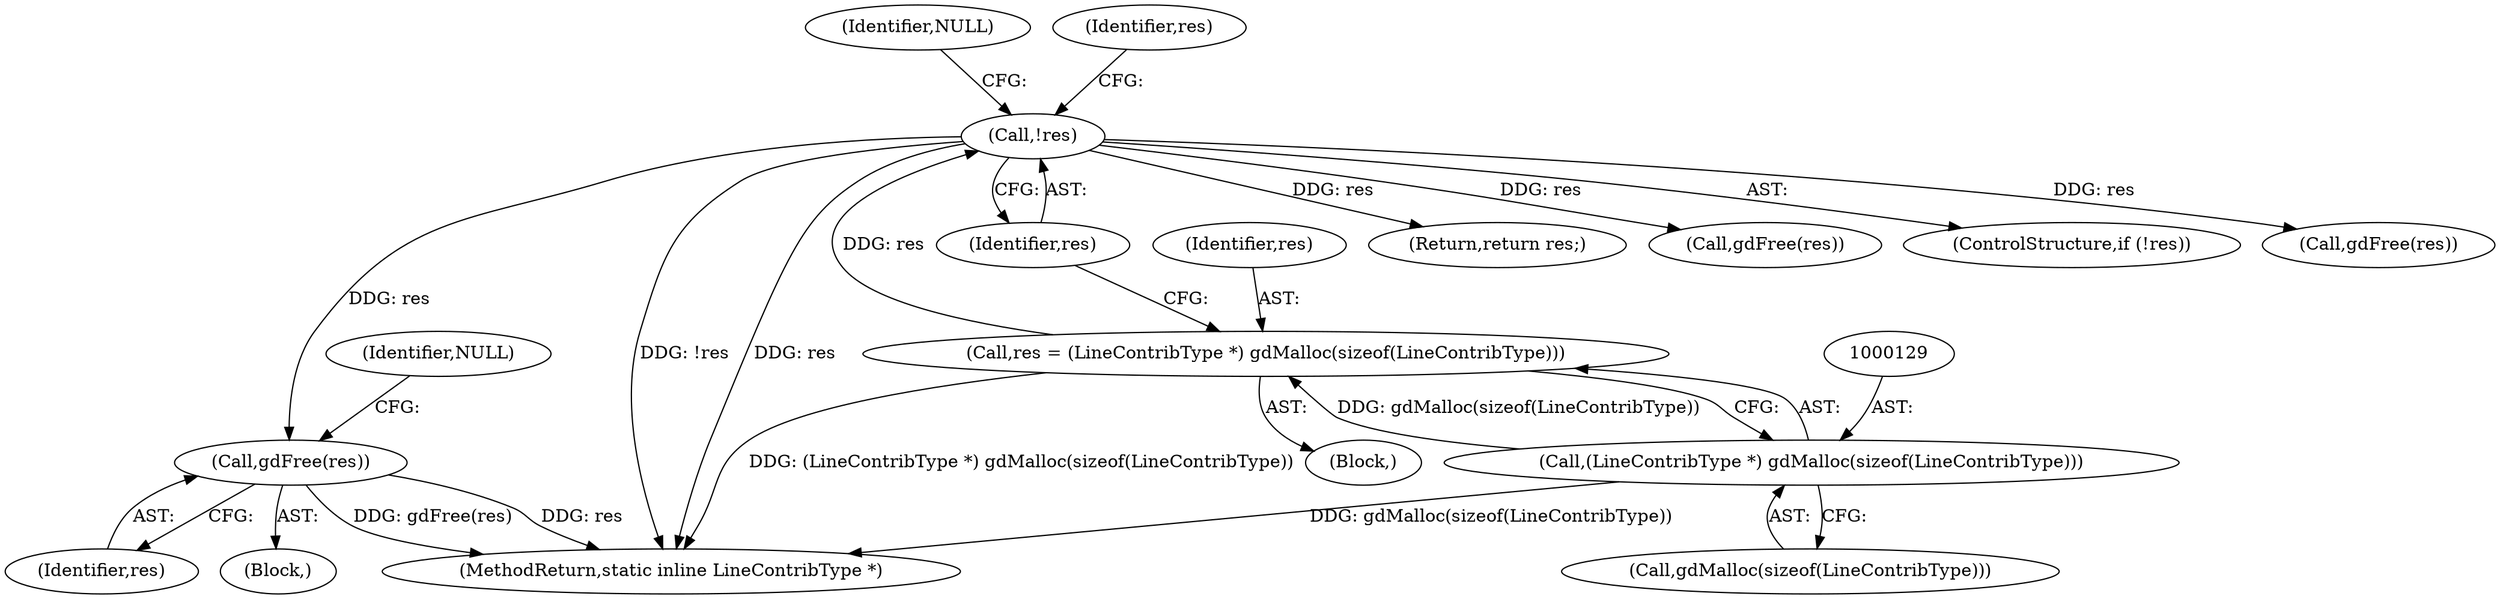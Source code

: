 digraph "0_libgd_60bfb401ad5a4a8ae995dcd36372fe15c71e1a35@pointer" {
"1000155" [label="(Call,gdFree(res))"];
"1000134" [label="(Call,!res)"];
"1000126" [label="(Call,res = (LineContribType *) gdMalloc(sizeof(LineContribType)))"];
"1000128" [label="(Call,(LineContribType *) gdMalloc(sizeof(LineContribType)))"];
"1000135" [label="(Identifier,res)"];
"1000154" [label="(Block,)"];
"1000155" [label="(Call,gdFree(res))"];
"1000138" [label="(Identifier,NULL)"];
"1000156" [label="(Identifier,res)"];
"1000141" [label="(Identifier,res)"];
"1000241" [label="(Return,return res;)"];
"1000128" [label="(Call,(LineContribType *) gdMalloc(sizeof(LineContribType)))"];
"1000243" [label="(MethodReturn,static inline LineContribType *)"];
"1000177" [label="(Call,gdFree(res))"];
"1000127" [label="(Identifier,res)"];
"1000126" [label="(Call,res = (LineContribType *) gdMalloc(sizeof(LineContribType)))"];
"1000103" [label="(Block,)"];
"1000133" [label="(ControlStructure,if (!res))"];
"1000130" [label="(Call,gdMalloc(sizeof(LineContribType)))"];
"1000237" [label="(Call,gdFree(res))"];
"1000134" [label="(Call,!res)"];
"1000158" [label="(Identifier,NULL)"];
"1000155" -> "1000154"  [label="AST: "];
"1000155" -> "1000156"  [label="CFG: "];
"1000156" -> "1000155"  [label="AST: "];
"1000158" -> "1000155"  [label="CFG: "];
"1000155" -> "1000243"  [label="DDG: gdFree(res)"];
"1000155" -> "1000243"  [label="DDG: res"];
"1000134" -> "1000155"  [label="DDG: res"];
"1000134" -> "1000133"  [label="AST: "];
"1000134" -> "1000135"  [label="CFG: "];
"1000135" -> "1000134"  [label="AST: "];
"1000138" -> "1000134"  [label="CFG: "];
"1000141" -> "1000134"  [label="CFG: "];
"1000134" -> "1000243"  [label="DDG: !res"];
"1000134" -> "1000243"  [label="DDG: res"];
"1000126" -> "1000134"  [label="DDG: res"];
"1000134" -> "1000177"  [label="DDG: res"];
"1000134" -> "1000237"  [label="DDG: res"];
"1000134" -> "1000241"  [label="DDG: res"];
"1000126" -> "1000103"  [label="AST: "];
"1000126" -> "1000128"  [label="CFG: "];
"1000127" -> "1000126"  [label="AST: "];
"1000128" -> "1000126"  [label="AST: "];
"1000135" -> "1000126"  [label="CFG: "];
"1000126" -> "1000243"  [label="DDG: (LineContribType *) gdMalloc(sizeof(LineContribType))"];
"1000128" -> "1000126"  [label="DDG: gdMalloc(sizeof(LineContribType))"];
"1000128" -> "1000130"  [label="CFG: "];
"1000129" -> "1000128"  [label="AST: "];
"1000130" -> "1000128"  [label="AST: "];
"1000128" -> "1000243"  [label="DDG: gdMalloc(sizeof(LineContribType))"];
}
